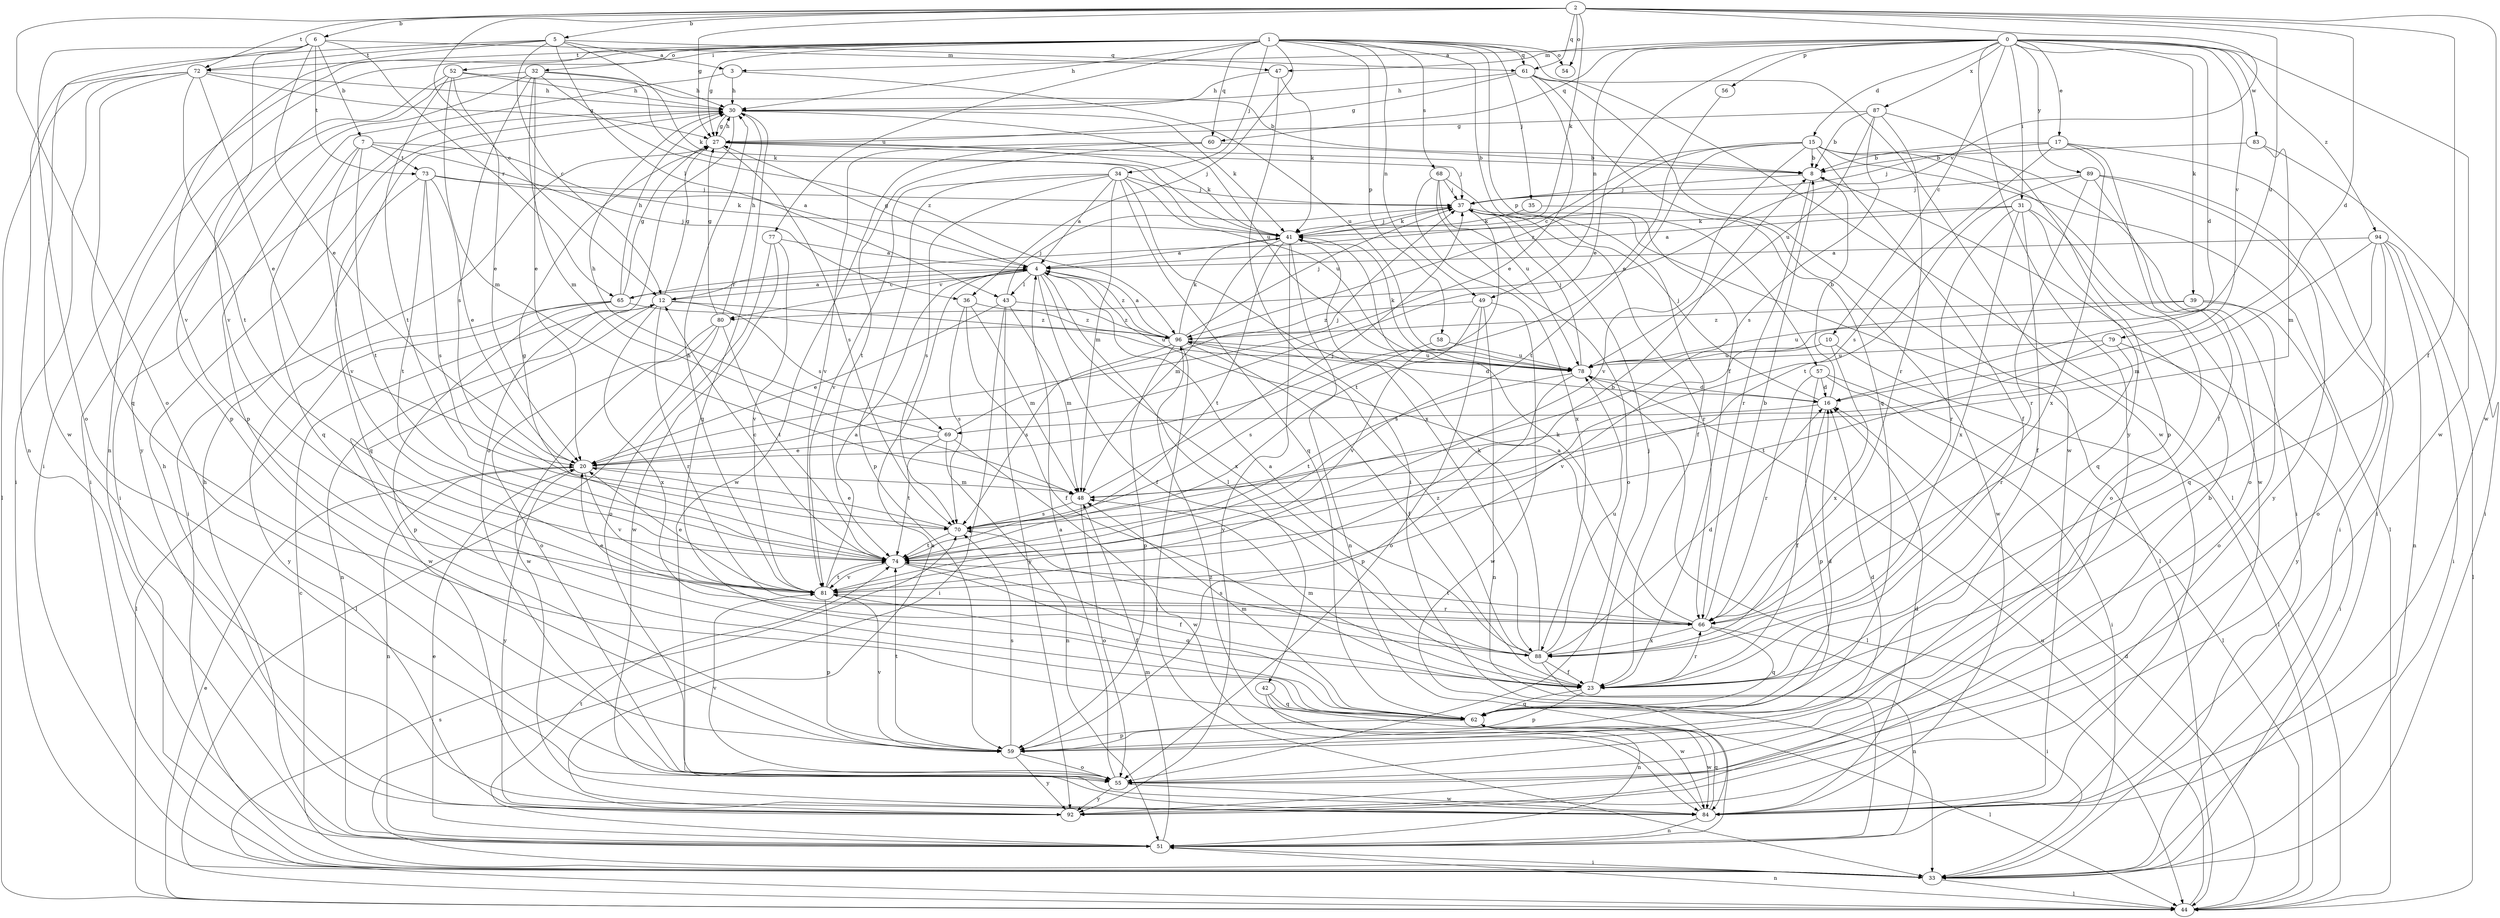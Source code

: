 strict digraph  {
0;
1;
2;
3;
4;
5;
6;
7;
8;
10;
12;
15;
16;
17;
20;
23;
27;
30;
31;
32;
33;
34;
35;
36;
37;
39;
41;
42;
43;
44;
47;
48;
49;
51;
52;
54;
55;
56;
57;
58;
59;
60;
61;
62;
65;
66;
68;
69;
70;
72;
73;
74;
77;
78;
79;
80;
81;
83;
84;
87;
88;
89;
92;
94;
96;
0 -> 3  [label=a];
0 -> 10  [label=c];
0 -> 15  [label=d];
0 -> 16  [label=d];
0 -> 17  [label=e];
0 -> 20  [label=e];
0 -> 31  [label=i];
0 -> 39  [label=k];
0 -> 47  [label=m];
0 -> 49  [label=n];
0 -> 56  [label=p];
0 -> 60  [label=q];
0 -> 79  [label=v];
0 -> 83  [label=w];
0 -> 84  [label=w];
0 -> 87  [label=x];
0 -> 89  [label=y];
0 -> 92  [label=y];
0 -> 94  [label=z];
1 -> 23  [label=f];
1 -> 27  [label=g];
1 -> 30  [label=h];
1 -> 32  [label=i];
1 -> 33  [label=i];
1 -> 34  [label=j];
1 -> 35  [label=j];
1 -> 36  [label=j];
1 -> 49  [label=n];
1 -> 51  [label=n];
1 -> 52  [label=o];
1 -> 54  [label=o];
1 -> 57  [label=p];
1 -> 58  [label=p];
1 -> 60  [label=q];
1 -> 61  [label=q];
1 -> 68  [label=s];
1 -> 72  [label=t];
1 -> 77  [label=u];
1 -> 84  [label=w];
2 -> 5  [label=b];
2 -> 6  [label=b];
2 -> 12  [label=c];
2 -> 16  [label=d];
2 -> 23  [label=f];
2 -> 27  [label=g];
2 -> 41  [label=k];
2 -> 54  [label=o];
2 -> 55  [label=o];
2 -> 61  [label=q];
2 -> 72  [label=t];
2 -> 78  [label=u];
2 -> 80  [label=v];
2 -> 84  [label=w];
3 -> 30  [label=h];
3 -> 59  [label=p];
3 -> 78  [label=u];
4 -> 12  [label=c];
4 -> 23  [label=f];
4 -> 27  [label=g];
4 -> 42  [label=l];
4 -> 43  [label=l];
4 -> 65  [label=r];
4 -> 80  [label=v];
4 -> 88  [label=x];
4 -> 96  [label=z];
5 -> 3  [label=a];
5 -> 12  [label=c];
5 -> 41  [label=k];
5 -> 43  [label=l];
5 -> 51  [label=n];
5 -> 61  [label=q];
5 -> 72  [label=t];
5 -> 81  [label=v];
6 -> 7  [label=b];
6 -> 20  [label=e];
6 -> 47  [label=m];
6 -> 55  [label=o];
6 -> 65  [label=r];
6 -> 73  [label=t];
6 -> 81  [label=v];
6 -> 84  [label=w];
7 -> 4  [label=a];
7 -> 36  [label=j];
7 -> 62  [label=q];
7 -> 73  [label=t];
7 -> 74  [label=t];
7 -> 81  [label=v];
8 -> 37  [label=j];
8 -> 66  [label=r];
10 -> 44  [label=l];
10 -> 78  [label=u];
10 -> 81  [label=v];
10 -> 88  [label=x];
12 -> 27  [label=g];
12 -> 51  [label=n];
12 -> 66  [label=r];
12 -> 69  [label=s];
12 -> 84  [label=w];
12 -> 88  [label=x];
12 -> 96  [label=z];
15 -> 8  [label=b];
15 -> 12  [label=c];
15 -> 23  [label=f];
15 -> 33  [label=i];
15 -> 44  [label=l];
15 -> 74  [label=t];
15 -> 81  [label=v];
15 -> 84  [label=w];
15 -> 96  [label=z];
16 -> 8  [label=b];
16 -> 23  [label=f];
16 -> 37  [label=j];
16 -> 69  [label=s];
17 -> 8  [label=b];
17 -> 23  [label=f];
17 -> 33  [label=i];
17 -> 37  [label=j];
17 -> 70  [label=s];
17 -> 88  [label=x];
20 -> 48  [label=m];
20 -> 51  [label=n];
20 -> 81  [label=v];
20 -> 92  [label=y];
23 -> 37  [label=j];
23 -> 48  [label=m];
23 -> 59  [label=p];
23 -> 62  [label=q];
23 -> 66  [label=r];
27 -> 8  [label=b];
27 -> 30  [label=h];
27 -> 33  [label=i];
27 -> 37  [label=j];
27 -> 41  [label=k];
27 -> 70  [label=s];
30 -> 27  [label=g];
30 -> 33  [label=i];
30 -> 41  [label=k];
30 -> 55  [label=o];
30 -> 62  [label=q];
30 -> 78  [label=u];
31 -> 4  [label=a];
31 -> 23  [label=f];
31 -> 41  [label=k];
31 -> 55  [label=o];
31 -> 62  [label=q];
31 -> 66  [label=r];
31 -> 88  [label=x];
32 -> 20  [label=e];
32 -> 30  [label=h];
32 -> 33  [label=i];
32 -> 41  [label=k];
32 -> 48  [label=m];
32 -> 70  [label=s];
32 -> 92  [label=y];
32 -> 96  [label=z];
33 -> 12  [label=c];
33 -> 44  [label=l];
34 -> 4  [label=a];
34 -> 37  [label=j];
34 -> 48  [label=m];
34 -> 59  [label=p];
34 -> 62  [label=q];
34 -> 70  [label=s];
34 -> 78  [label=u];
34 -> 81  [label=v];
34 -> 88  [label=x];
35 -> 41  [label=k];
35 -> 84  [label=w];
36 -> 23  [label=f];
36 -> 48  [label=m];
36 -> 70  [label=s];
36 -> 96  [label=z];
37 -> 41  [label=k];
37 -> 44  [label=l];
37 -> 66  [label=r];
37 -> 74  [label=t];
39 -> 55  [label=o];
39 -> 78  [label=u];
39 -> 92  [label=y];
39 -> 96  [label=z];
41 -> 4  [label=a];
41 -> 37  [label=j];
41 -> 48  [label=m];
41 -> 51  [label=n];
41 -> 74  [label=t];
41 -> 92  [label=y];
42 -> 51  [label=n];
42 -> 62  [label=q];
42 -> 84  [label=w];
43 -> 20  [label=e];
43 -> 33  [label=i];
43 -> 37  [label=j];
43 -> 48  [label=m];
43 -> 92  [label=y];
43 -> 96  [label=z];
44 -> 16  [label=d];
44 -> 20  [label=e];
44 -> 51  [label=n];
44 -> 70  [label=s];
44 -> 78  [label=u];
47 -> 30  [label=h];
47 -> 33  [label=i];
47 -> 41  [label=k];
48 -> 37  [label=j];
48 -> 55  [label=o];
48 -> 70  [label=s];
49 -> 51  [label=n];
49 -> 55  [label=o];
49 -> 81  [label=v];
49 -> 84  [label=w];
49 -> 96  [label=z];
51 -> 20  [label=e];
51 -> 30  [label=h];
51 -> 33  [label=i];
51 -> 48  [label=m];
51 -> 74  [label=t];
52 -> 8  [label=b];
52 -> 20  [label=e];
52 -> 30  [label=h];
52 -> 48  [label=m];
52 -> 59  [label=p];
52 -> 74  [label=t];
55 -> 4  [label=a];
55 -> 81  [label=v];
55 -> 84  [label=w];
55 -> 92  [label=y];
56 -> 20  [label=e];
57 -> 16  [label=d];
57 -> 33  [label=i];
57 -> 44  [label=l];
57 -> 59  [label=p];
57 -> 66  [label=r];
58 -> 70  [label=s];
58 -> 78  [label=u];
59 -> 16  [label=d];
59 -> 55  [label=o];
59 -> 70  [label=s];
59 -> 74  [label=t];
59 -> 81  [label=v];
59 -> 92  [label=y];
60 -> 8  [label=b];
60 -> 74  [label=t];
60 -> 81  [label=v];
60 -> 84  [label=w];
61 -> 20  [label=e];
61 -> 27  [label=g];
61 -> 30  [label=h];
61 -> 44  [label=l];
61 -> 62  [label=q];
61 -> 84  [label=w];
62 -> 16  [label=d];
62 -> 44  [label=l];
62 -> 48  [label=m];
62 -> 59  [label=p];
62 -> 84  [label=w];
65 -> 4  [label=a];
65 -> 27  [label=g];
65 -> 30  [label=h];
65 -> 44  [label=l];
65 -> 59  [label=p];
65 -> 78  [label=u];
65 -> 92  [label=y];
66 -> 4  [label=a];
66 -> 8  [label=b];
66 -> 20  [label=e];
66 -> 33  [label=i];
66 -> 41  [label=k];
66 -> 62  [label=q];
66 -> 74  [label=t];
66 -> 88  [label=x];
68 -> 23  [label=f];
68 -> 37  [label=j];
68 -> 55  [label=o];
68 -> 78  [label=u];
68 -> 88  [label=x];
69 -> 20  [label=e];
69 -> 30  [label=h];
69 -> 37  [label=j];
69 -> 51  [label=n];
69 -> 74  [label=t];
69 -> 84  [label=w];
70 -> 20  [label=e];
70 -> 74  [label=t];
72 -> 20  [label=e];
72 -> 27  [label=g];
72 -> 30  [label=h];
72 -> 33  [label=i];
72 -> 44  [label=l];
72 -> 62  [label=q];
72 -> 74  [label=t];
73 -> 20  [label=e];
73 -> 37  [label=j];
73 -> 41  [label=k];
73 -> 62  [label=q];
73 -> 70  [label=s];
73 -> 74  [label=t];
74 -> 12  [label=c];
74 -> 23  [label=f];
74 -> 27  [label=g];
74 -> 62  [label=q];
74 -> 81  [label=v];
77 -> 4  [label=a];
77 -> 55  [label=o];
77 -> 81  [label=v];
77 -> 84  [label=w];
78 -> 16  [label=d];
78 -> 37  [label=j];
78 -> 41  [label=k];
78 -> 44  [label=l];
78 -> 59  [label=p];
78 -> 74  [label=t];
79 -> 33  [label=i];
79 -> 66  [label=r];
79 -> 74  [label=t];
79 -> 78  [label=u];
80 -> 27  [label=g];
80 -> 30  [label=h];
80 -> 44  [label=l];
80 -> 55  [label=o];
80 -> 74  [label=t];
80 -> 84  [label=w];
81 -> 4  [label=a];
81 -> 8  [label=b];
81 -> 20  [label=e];
81 -> 23  [label=f];
81 -> 30  [label=h];
81 -> 59  [label=p];
81 -> 66  [label=r];
81 -> 74  [label=t];
83 -> 8  [label=b];
83 -> 33  [label=i];
83 -> 48  [label=m];
84 -> 16  [label=d];
84 -> 51  [label=n];
84 -> 62  [label=q];
84 -> 96  [label=z];
87 -> 8  [label=b];
87 -> 27  [label=g];
87 -> 59  [label=p];
87 -> 66  [label=r];
87 -> 70  [label=s];
87 -> 78  [label=u];
88 -> 4  [label=a];
88 -> 16  [label=d];
88 -> 23  [label=f];
88 -> 41  [label=k];
88 -> 51  [label=n];
88 -> 70  [label=s];
88 -> 78  [label=u];
88 -> 96  [label=z];
89 -> 33  [label=i];
89 -> 37  [label=j];
89 -> 55  [label=o];
89 -> 66  [label=r];
89 -> 74  [label=t];
89 -> 92  [label=y];
92 -> 4  [label=a];
92 -> 8  [label=b];
92 -> 30  [label=h];
94 -> 4  [label=a];
94 -> 33  [label=i];
94 -> 44  [label=l];
94 -> 48  [label=m];
94 -> 51  [label=n];
94 -> 55  [label=o];
94 -> 62  [label=q];
96 -> 4  [label=a];
96 -> 16  [label=d];
96 -> 23  [label=f];
96 -> 33  [label=i];
96 -> 37  [label=j];
96 -> 41  [label=k];
96 -> 59  [label=p];
96 -> 70  [label=s];
96 -> 78  [label=u];
}
